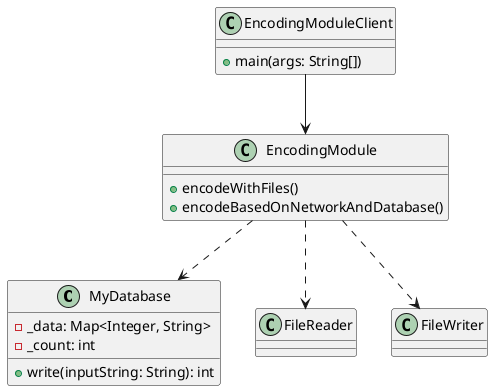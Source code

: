 @startuml ex

class MyDatabase {
  - _data: Map<Integer, String>
  - _count: int
  + write(inputString: String): int
}

class EncodingModule {
  + encodeWithFiles()
  + encodeBasedOnNetworkAndDatabase()
}

class EncodingModuleClient {
  + main(args: String[])
}

EncodingModule ..> MyDatabase
EncodingModule ..> FileReader
EncodingModule ..> FileWriter
EncodingModuleClient --> EncodingModule

@enduml
